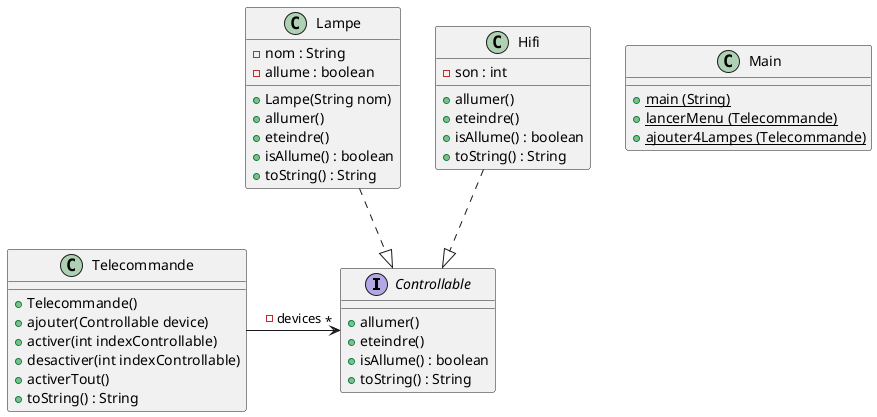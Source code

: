 @startuml

interface Controllable {
    + allumer()
    + eteindre()
    + isAllume() : boolean
    + toString() : String
}

class Lampe {
    - nom : String
    - allume : boolean
    + Lampe(String nom)
    + allumer()
    + eteindre()
    + isAllume() : boolean
    + toString() : String
}

class Hifi {
    - son : int
    + allumer()
    + eteindre()
    + isAllume() : boolean
    + toString() : String
}

class Telecommande {
    + Telecommande()
    + ajouter(Controllable device)
    + activer(int indexControllable)
    + desactiver(int indexControllable)
    + activerTout()
    + toString() : String
}



class Main {
    + main (String) {static}
    + lancerMenu (Telecommande) {static}
    + ajouter4Lampes (Telecommande) {static}
}

Telecommande -> "*" Controllable : - devices

Lampe ..|> Controllable
Hifi ..|> Controllable


@enduml
